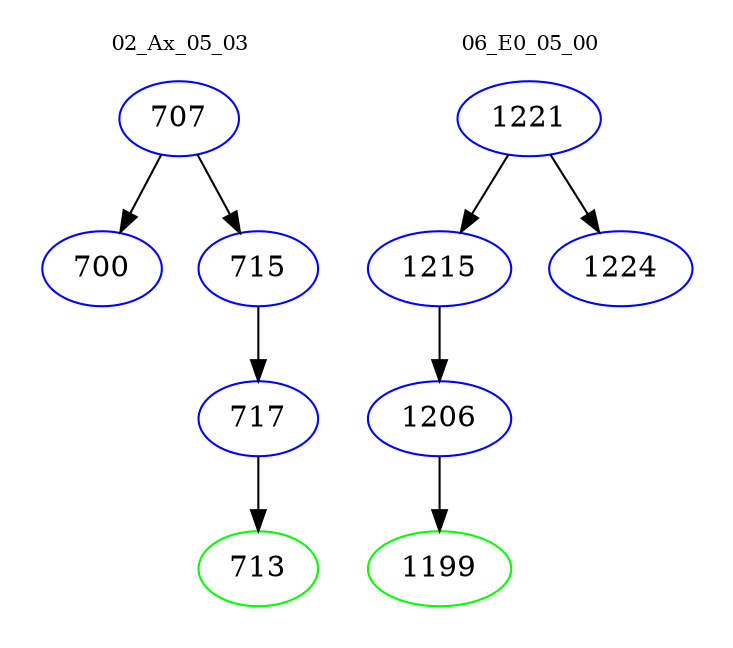 digraph{
subgraph cluster_0 {
color = white
label = "02_Ax_05_03";
fontsize=10;
T0_707 [label="707", color="blue"]
T0_707 -> T0_700 [color="black"]
T0_700 [label="700", color="blue"]
T0_707 -> T0_715 [color="black"]
T0_715 [label="715", color="blue"]
T0_715 -> T0_717 [color="black"]
T0_717 [label="717", color="blue"]
T0_717 -> T0_713 [color="black"]
T0_713 [label="713", color="green"]
}
subgraph cluster_1 {
color = white
label = "06_E0_05_00";
fontsize=10;
T1_1221 [label="1221", color="blue"]
T1_1221 -> T1_1215 [color="black"]
T1_1215 [label="1215", color="blue"]
T1_1215 -> T1_1206 [color="black"]
T1_1206 [label="1206", color="blue"]
T1_1206 -> T1_1199 [color="black"]
T1_1199 [label="1199", color="green"]
T1_1221 -> T1_1224 [color="black"]
T1_1224 [label="1224", color="blue"]
}
}
